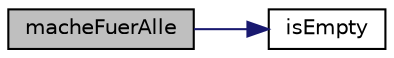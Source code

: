 digraph "macheFuerAlle"
{
  edge [fontname="Helvetica",fontsize="10",labelfontname="Helvetica",labelfontsize="10"];
  node [fontname="Helvetica",fontsize="10",shape=record];
  rankdir="LR";
  Node1 [label="macheFuerAlle",height=0.2,width=0.4,color="black", fillcolor="grey75", style="filled" fontcolor="black"];
  Node1 -> Node2 [color="midnightblue",fontsize="10",style="solid",fontname="Helvetica"];
  Node2 [label="isEmpty",height=0.2,width=0.4,color="black", fillcolor="white", style="filled",URL="$mainBinTree_8c.html#ac1fdfaf4ec920e15f0d7ec300bc0b5c0"];
}
